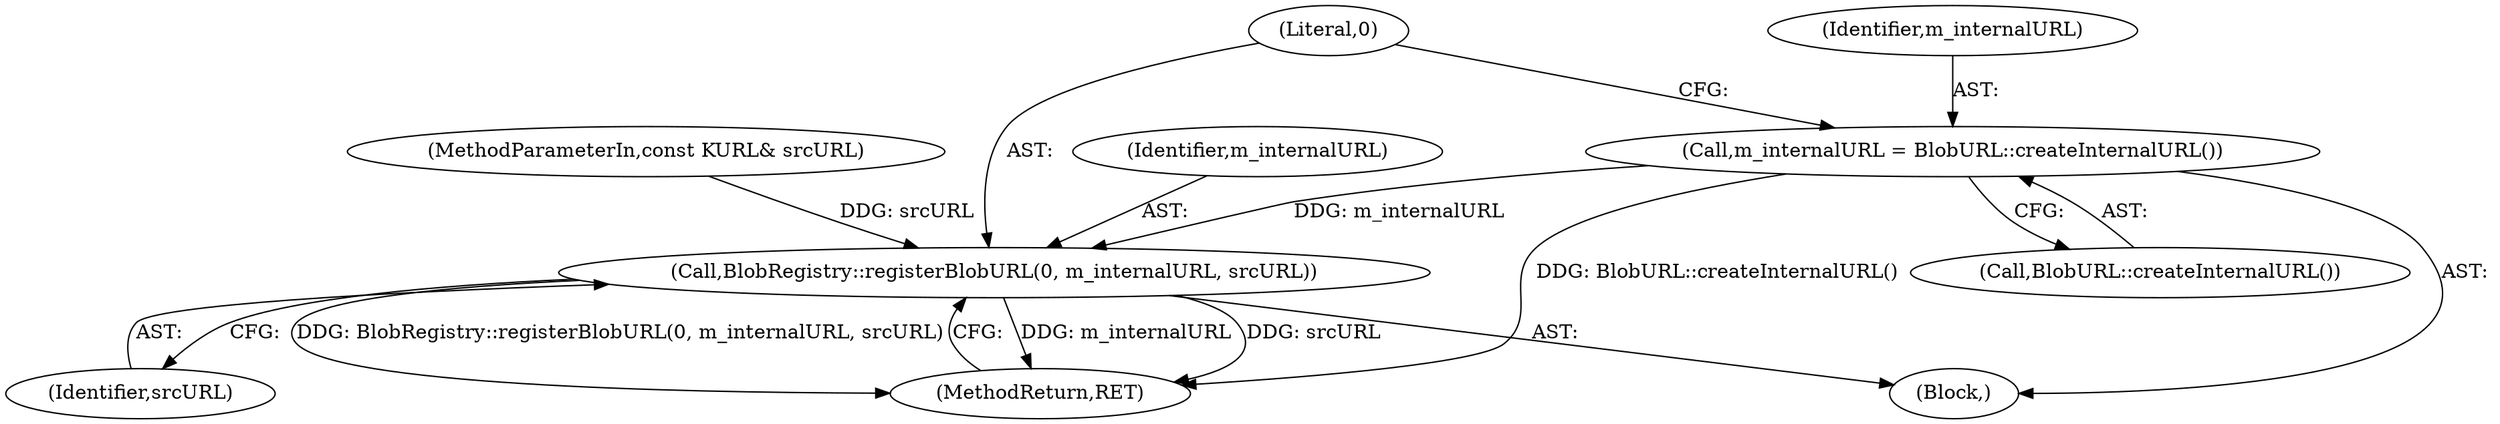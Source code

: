 digraph "0_Chrome_d0c31f0342cefc46a3b3d80359a9779d044d4c0d_1@API" {
"1000107" [label="(Call,m_internalURL = BlobURL::createInternalURL())"];
"1000110" [label="(Call,BlobRegistry::registerBlobURL(0, m_internalURL, srcURL))"];
"1000107" [label="(Call,m_internalURL = BlobURL::createInternalURL())"];
"1000114" [label="(MethodReturn,RET)"];
"1000101" [label="(MethodParameterIn,const KURL& srcURL)"];
"1000113" [label="(Identifier,srcURL)"];
"1000104" [label="(Block,)"];
"1000110" [label="(Call,BlobRegistry::registerBlobURL(0, m_internalURL, srcURL))"];
"1000111" [label="(Literal,0)"];
"1000108" [label="(Identifier,m_internalURL)"];
"1000109" [label="(Call,BlobURL::createInternalURL())"];
"1000112" [label="(Identifier,m_internalURL)"];
"1000107" -> "1000104"  [label="AST: "];
"1000107" -> "1000109"  [label="CFG: "];
"1000108" -> "1000107"  [label="AST: "];
"1000109" -> "1000107"  [label="AST: "];
"1000111" -> "1000107"  [label="CFG: "];
"1000107" -> "1000114"  [label="DDG: BlobURL::createInternalURL()"];
"1000107" -> "1000110"  [label="DDG: m_internalURL"];
"1000110" -> "1000104"  [label="AST: "];
"1000110" -> "1000113"  [label="CFG: "];
"1000111" -> "1000110"  [label="AST: "];
"1000112" -> "1000110"  [label="AST: "];
"1000113" -> "1000110"  [label="AST: "];
"1000114" -> "1000110"  [label="CFG: "];
"1000110" -> "1000114"  [label="DDG: m_internalURL"];
"1000110" -> "1000114"  [label="DDG: srcURL"];
"1000110" -> "1000114"  [label="DDG: BlobRegistry::registerBlobURL(0, m_internalURL, srcURL)"];
"1000101" -> "1000110"  [label="DDG: srcURL"];
}
